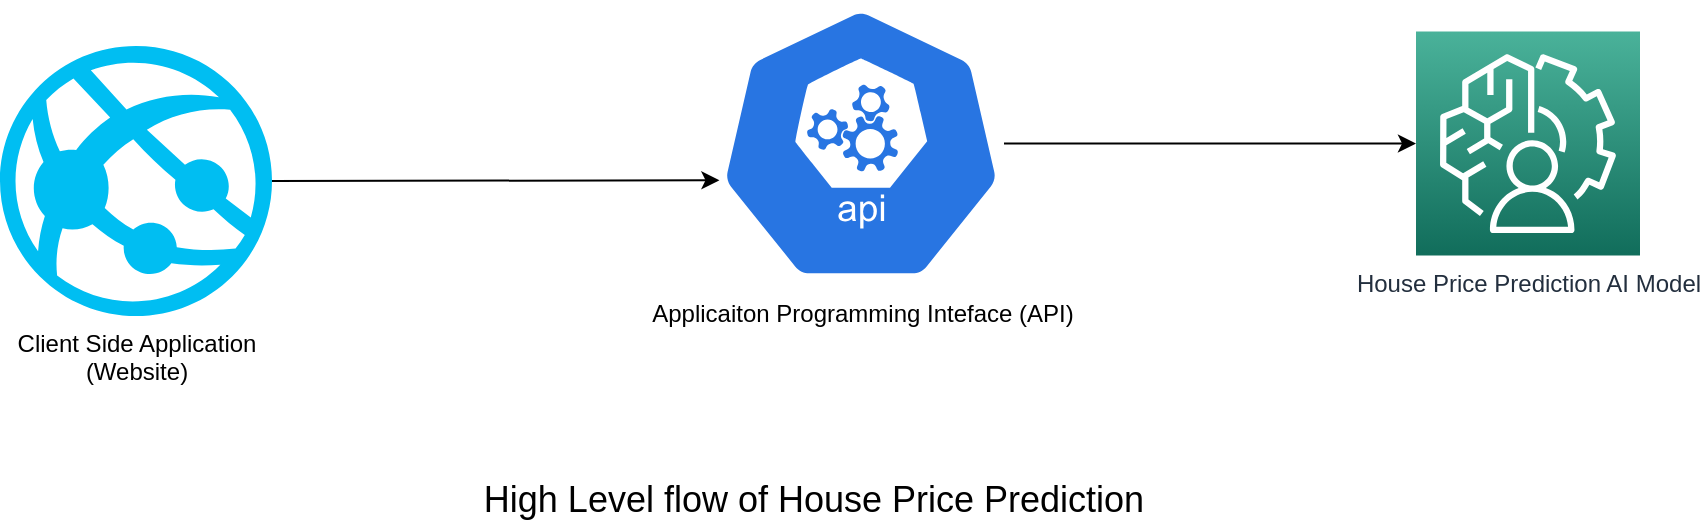 <mxfile version="20.8.19" type="device"><diagram id="4-Vd2xYqWml-jGjuGyoT" name="Page-1"><mxGraphModel dx="1434" dy="745" grid="0" gridSize="10" guides="1" tooltips="1" connect="1" arrows="1" fold="1" page="0" pageScale="1" pageWidth="850" pageHeight="1100" math="0" shadow="0"><root><mxCell id="0"/><mxCell id="1" parent="0"/><mxCell id="ikcGBcZ3vLPgJgWAKSg--1" value="House Price Prediction AI Model" style="sketch=0;points=[[0,0,0],[0.25,0,0],[0.5,0,0],[0.75,0,0],[1,0,0],[0,1,0],[0.25,1,0],[0.5,1,0],[0.75,1,0],[1,1,0],[0,0.25,0],[0,0.5,0],[0,0.75,0],[1,0.25,0],[1,0.5,0],[1,0.75,0]];outlineConnect=0;fontColor=#232F3E;gradientColor=#4AB29A;gradientDirection=north;fillColor=#116D5B;strokeColor=#ffffff;dashed=0;verticalLabelPosition=bottom;verticalAlign=top;align=center;html=1;fontSize=12;fontStyle=0;aspect=fixed;shape=mxgraph.aws4.resourceIcon;resIcon=mxgraph.aws4.augmented_ai;" parent="1" vertex="1"><mxGeometry x="752" y="182.75" width="112" height="112" as="geometry"/></mxCell><mxCell id="ikcGBcZ3vLPgJgWAKSg--3" value="Applicaiton Programming Inteface (API)" style="sketch=0;html=1;dashed=0;whitespace=wrap;fillColor=#2875E2;strokeColor=#ffffff;points=[[0.005,0.63,0],[0.1,0.2,0],[0.9,0.2,0],[0.5,0,0],[0.995,0.63,0],[0.72,0.99,0],[0.5,1,0],[0.28,0.99,0]];verticalLabelPosition=bottom;align=center;verticalAlign=top;shape=mxgraph.kubernetes.icon;prIcon=api" parent="1" vertex="1"><mxGeometry x="403" y="168" width="143" height="141.5" as="geometry"/></mxCell><mxCell id="ikcGBcZ3vLPgJgWAKSg--4" value="Client Side Application&lt;br&gt;(Website)" style="verticalLabelPosition=bottom;html=1;verticalAlign=top;align=center;strokeColor=none;fillColor=#00BEF2;shape=mxgraph.azure.azure_website;pointerEvents=1;" parent="1" vertex="1"><mxGeometry x="44" y="190" width="136" height="135" as="geometry"/></mxCell><mxCell id="ikcGBcZ3vLPgJgWAKSg--5" value="" style="endArrow=classic;html=1;rounded=0;exitX=1;exitY=0.5;exitDx=0;exitDy=0;exitPerimeter=0;entryX=0.005;entryY=0.63;entryDx=0;entryDy=0;entryPerimeter=0;" parent="1" source="ikcGBcZ3vLPgJgWAKSg--4" target="ikcGBcZ3vLPgJgWAKSg--3" edge="1"><mxGeometry width="50" height="50" relative="1" as="geometry"><mxPoint x="576" y="352" as="sourcePoint"/><mxPoint x="626" y="302" as="targetPoint"/></mxGeometry></mxCell><mxCell id="ikcGBcZ3vLPgJgWAKSg--6" value="" style="endArrow=classic;html=1;rounded=0;" parent="1" source="ikcGBcZ3vLPgJgWAKSg--3" target="ikcGBcZ3vLPgJgWAKSg--1" edge="1"><mxGeometry width="50" height="50" relative="1" as="geometry"><mxPoint x="479" y="373" as="sourcePoint"/><mxPoint x="782" y="315" as="targetPoint"/></mxGeometry></mxCell><mxCell id="aXr3KTgl7dAn8oH9SXld-1" value="&lt;font style=&quot;font-size: 18px;&quot;&gt;High Level flow of House Price Prediction&lt;/font&gt;" style="text;html=1;strokeColor=none;fillColor=none;align=center;verticalAlign=middle;whiteSpace=wrap;rounded=0;" vertex="1" parent="1"><mxGeometry x="182" y="402" width="538" height="30" as="geometry"/></mxCell></root></mxGraphModel></diagram></mxfile>